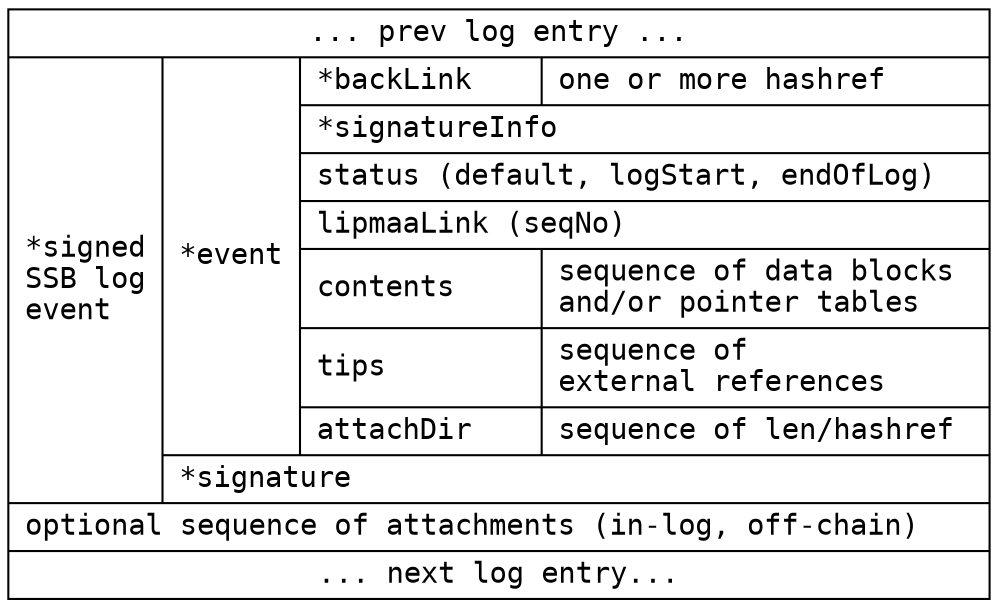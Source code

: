 digraph structs {
  node [shape = record, fontname = "courier"];
  rankdir = LR;
  about [label = "... prev log entry ... | {*signed\lSSB log\levent\l | { {*event | { {*backLink\ \ \ | one or more hashref\ \ \ \ \ } | *signatureInfo\l | status (default, logStart, endOfLog)\l | lipmaaLink (seqNo)\l | {contents\ \ \ \ | sequence of data blocks\ \nand/or pointer tables\ \  } | { tips\ \ \ \ \ \ \ \ | sequence of\ \ \ \ \ \ \ \ \ \ \ \ \ \nexternal references\ \ \ \ \ } | { attachDir\ \ \ | sequence of len/hashref\ } } } | *signature\l }} | optional sequence of attachments (in-log, off-chain)\l | ... next log entry... "];
} 